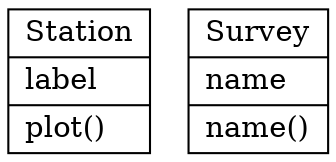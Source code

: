digraph "classes_uml_bootsoff" {
charset="utf-8"
rankdir=BT
"0" [label="{Station|label\l|plot()\l}", shape="record"];
"1" [label="{Survey|name\l|name()\l}", shape="record"];
}
